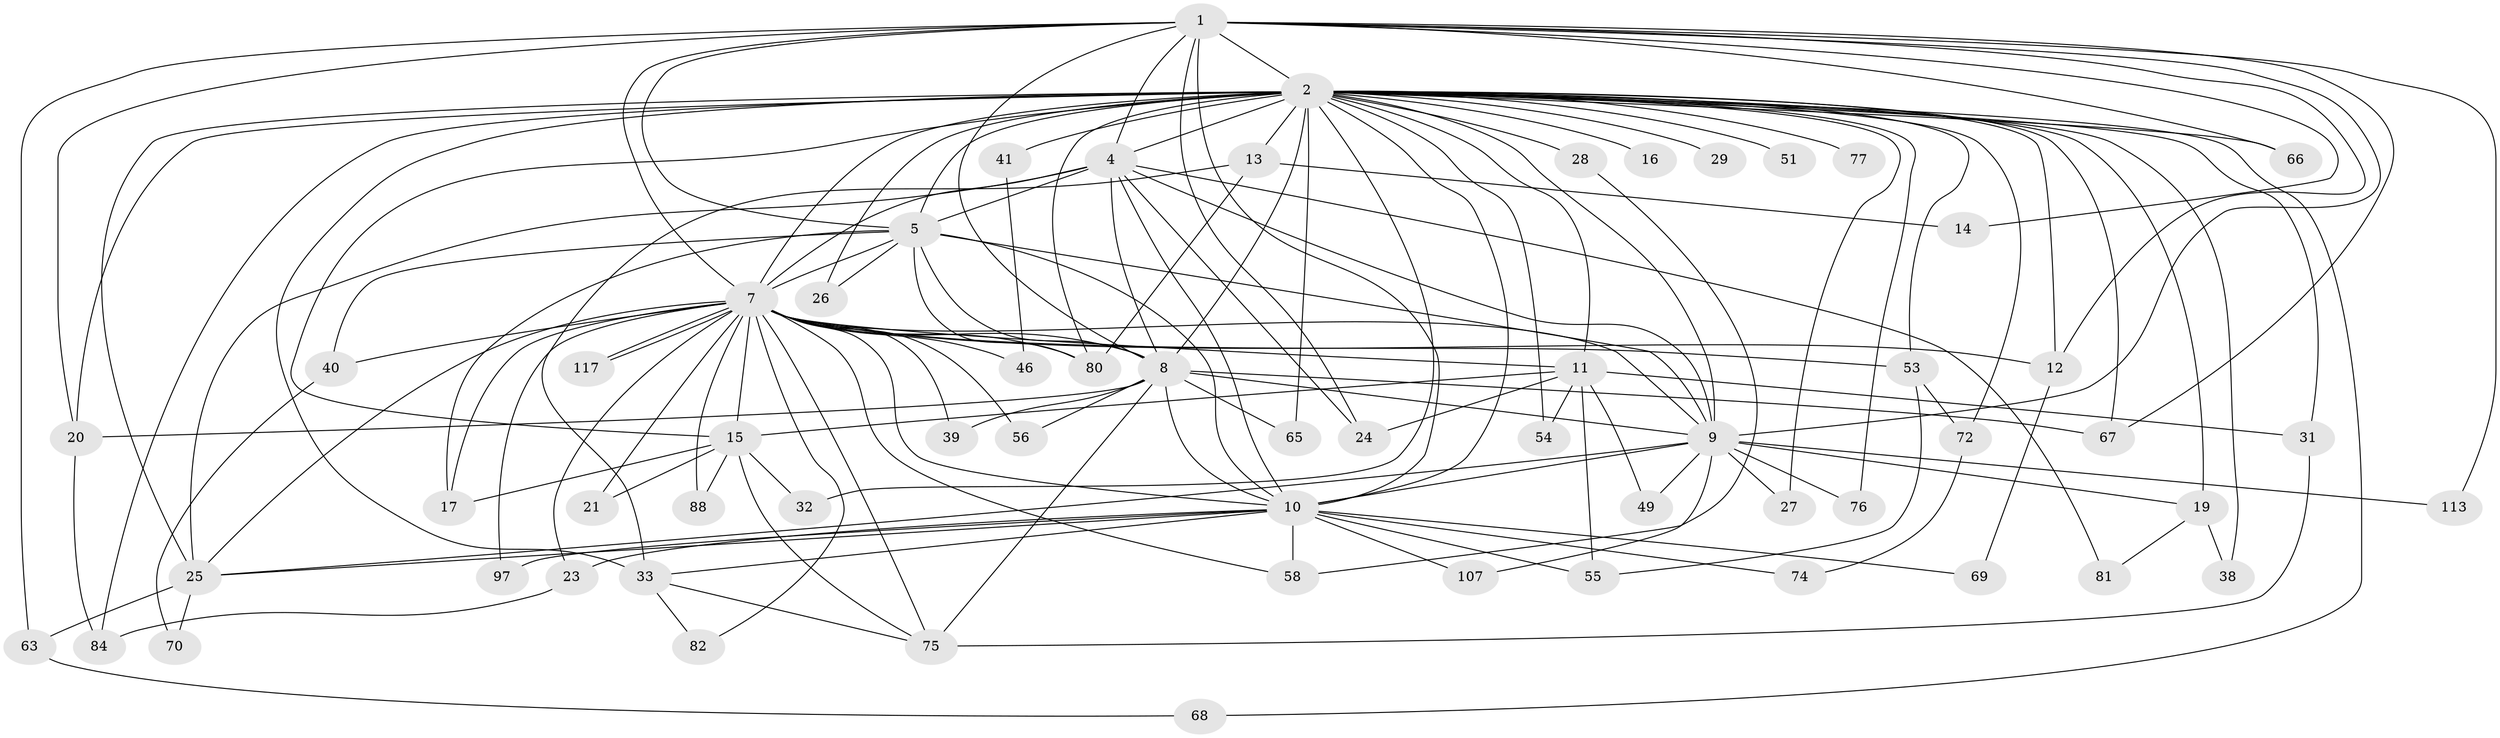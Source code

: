 // original degree distribution, {19: 0.01639344262295082, 38: 0.00819672131147541, 13: 0.00819672131147541, 15: 0.00819672131147541, 27: 0.00819672131147541, 34: 0.00819672131147541, 21: 0.00819672131147541, 18: 0.00819672131147541, 20: 0.00819672131147541, 9: 0.00819672131147541, 4: 0.05737704918032787, 7: 0.01639344262295082, 2: 0.5409836065573771, 8: 0.00819672131147541, 3: 0.22950819672131148, 6: 0.03278688524590164, 5: 0.02459016393442623}
// Generated by graph-tools (version 1.1) at 2025/13/03/09/25 04:13:56]
// undirected, 61 vertices, 145 edges
graph export_dot {
graph [start="1"]
  node [color=gray90,style=filled];
  1;
  2 [super="+92+109+96+22+3+42+6"];
  4 [super="+94+122+73"];
  5;
  7 [super="+18"];
  8;
  9;
  10 [super="+35"];
  11;
  12;
  13 [super="+59"];
  14;
  15;
  16;
  17 [super="+50"];
  19;
  20 [super="+57"];
  21;
  23 [super="+93"];
  24 [super="+103"];
  25 [super="+36+119+83"];
  26 [super="+85"];
  27;
  28;
  29 [super="+52"];
  31;
  32;
  33 [super="+44+45"];
  38;
  39;
  40;
  41;
  46;
  49;
  51;
  53;
  54;
  55 [super="+111"];
  56;
  58 [super="+61"];
  63;
  65;
  66;
  67;
  68;
  69;
  70;
  72;
  74;
  75 [super="+118+120+108+90"];
  76;
  77;
  80 [super="+98+99"];
  81;
  82;
  84;
  88;
  97;
  107;
  113;
  117;
  1 -- 2 [weight=3];
  1 -- 4;
  1 -- 5;
  1 -- 7 [weight=2];
  1 -- 8;
  1 -- 9;
  1 -- 10;
  1 -- 12;
  1 -- 14;
  1 -- 20;
  1 -- 24 [weight=2];
  1 -- 63;
  1 -- 66;
  1 -- 67;
  1 -- 113;
  2 -- 4 [weight=4];
  2 -- 5 [weight=3];
  2 -- 7 [weight=10];
  2 -- 8 [weight=7];
  2 -- 9 [weight=3];
  2 -- 10 [weight=5];
  2 -- 28 [weight=2];
  2 -- 68;
  2 -- 84;
  2 -- 13 [weight=4];
  2 -- 15;
  2 -- 32;
  2 -- 19 [weight=3];
  2 -- 65;
  2 -- 11 [weight=2];
  2 -- 12;
  2 -- 66;
  2 -- 72;
  2 -- 16 [weight=2];
  2 -- 76;
  2 -- 67;
  2 -- 20;
  2 -- 77 [weight=2];
  2 -- 80 [weight=3];
  2 -- 25 [weight=2];
  2 -- 26;
  2 -- 27;
  2 -- 29 [weight=4];
  2 -- 33 [weight=3];
  2 -- 38;
  2 -- 41 [weight=2];
  2 -- 51;
  2 -- 53;
  2 -- 31;
  2 -- 54;
  4 -- 5;
  4 -- 7;
  4 -- 8 [weight=2];
  4 -- 9;
  4 -- 10 [weight=2];
  4 -- 25;
  4 -- 24;
  4 -- 81;
  5 -- 7;
  5 -- 8;
  5 -- 9;
  5 -- 10 [weight=2];
  5 -- 26 [weight=2];
  5 -- 40;
  5 -- 80;
  5 -- 17;
  7 -- 8;
  7 -- 9 [weight=2];
  7 -- 10 [weight=2];
  7 -- 11;
  7 -- 12;
  7 -- 15;
  7 -- 17;
  7 -- 21;
  7 -- 23;
  7 -- 25;
  7 -- 39;
  7 -- 40;
  7 -- 46;
  7 -- 53;
  7 -- 56;
  7 -- 58;
  7 -- 97;
  7 -- 117;
  7 -- 117;
  7 -- 75 [weight=2];
  7 -- 82;
  7 -- 88;
  7 -- 80;
  8 -- 9;
  8 -- 10 [weight=2];
  8 -- 20;
  8 -- 39;
  8 -- 56;
  8 -- 65;
  8 -- 67;
  8 -- 75;
  9 -- 10 [weight=2];
  9 -- 19;
  9 -- 25;
  9 -- 27;
  9 -- 49;
  9 -- 76;
  9 -- 107;
  9 -- 113;
  10 -- 23;
  10 -- 33;
  10 -- 55;
  10 -- 69;
  10 -- 74;
  10 -- 97;
  10 -- 107;
  10 -- 25;
  10 -- 58;
  11 -- 15;
  11 -- 24;
  11 -- 31;
  11 -- 49;
  11 -- 54;
  11 -- 55;
  12 -- 69;
  13 -- 14;
  13 -- 80;
  13 -- 33;
  15 -- 17;
  15 -- 21;
  15 -- 32;
  15 -- 88;
  15 -- 75;
  19 -- 38;
  19 -- 81;
  20 -- 84;
  23 -- 84;
  25 -- 70;
  25 -- 63;
  28 -- 58;
  31 -- 75;
  33 -- 82;
  33 -- 75;
  40 -- 70;
  41 -- 46;
  53 -- 72;
  53 -- 55;
  63 -- 68;
  72 -- 74;
}

